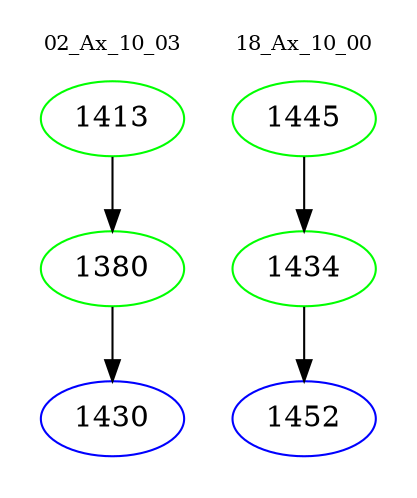 digraph{
subgraph cluster_0 {
color = white
label = "02_Ax_10_03";
fontsize=10;
T0_1413 [label="1413", color="green"]
T0_1413 -> T0_1380 [color="black"]
T0_1380 [label="1380", color="green"]
T0_1380 -> T0_1430 [color="black"]
T0_1430 [label="1430", color="blue"]
}
subgraph cluster_1 {
color = white
label = "18_Ax_10_00";
fontsize=10;
T1_1445 [label="1445", color="green"]
T1_1445 -> T1_1434 [color="black"]
T1_1434 [label="1434", color="green"]
T1_1434 -> T1_1452 [color="black"]
T1_1452 [label="1452", color="blue"]
}
}
